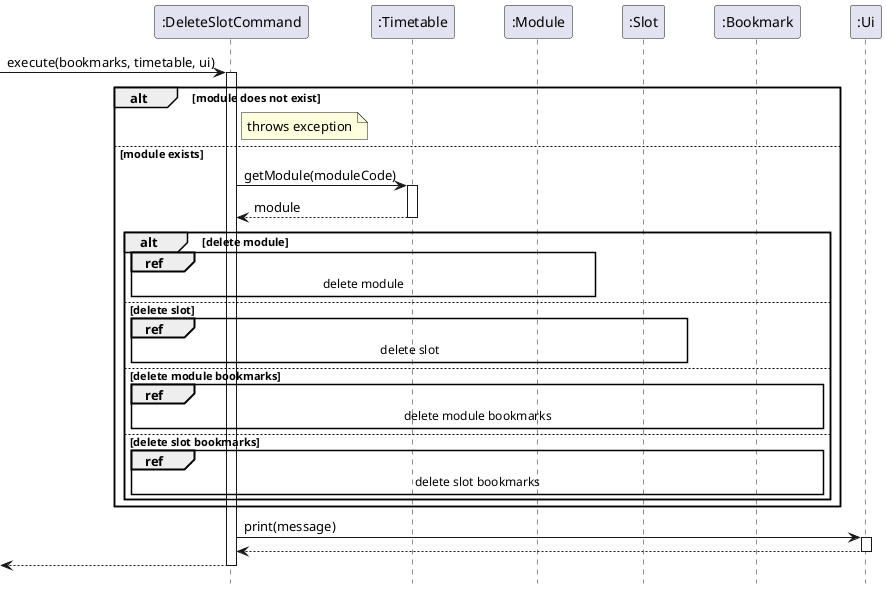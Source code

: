 @startuml
hide footbox
skinparam ParticipantPadding 20

participant ":DeleteSlotCommand" as DeleteSlotCommand
participant ":Timetable" as Timetable
participant ":Module" as Module
participant ":Slot" as Slot
participant ":Bookmark" as Bookmark
participant ":Ui" as Ui

[-> DeleteSlotCommand : execute(bookmarks, timetable, ui)
activate DeleteSlotCommand

alt module does not exist

    note right of DeleteSlotCommand : throws exception

else module exists

    DeleteSlotCommand -> Timetable : getModule(moduleCode)
    activate Timetable

    Timetable --> DeleteSlotCommand : module
    deactivate Timetable

    alt delete module

        ref over DeleteSlotCommand, Module
            delete module
        end ref

    else delete slot

        ref over DeleteSlotCommand, Slot
            delete slot
        end ref

    else delete module bookmarks

        ref over DeleteSlotCommand, Bookmark
            delete module bookmarks
        end ref

    else delete slot bookmarks

        ref over DeleteSlotCommand, Bookmark
            delete slot bookmarks
        end ref

    end
end

DeleteSlotCommand -> Ui : print(message)
activate Ui

Ui --> DeleteSlotCommand
deactivate Ui

DeleteSlotCommand -->[
deactivate DeleteSlotCommand

@enduml